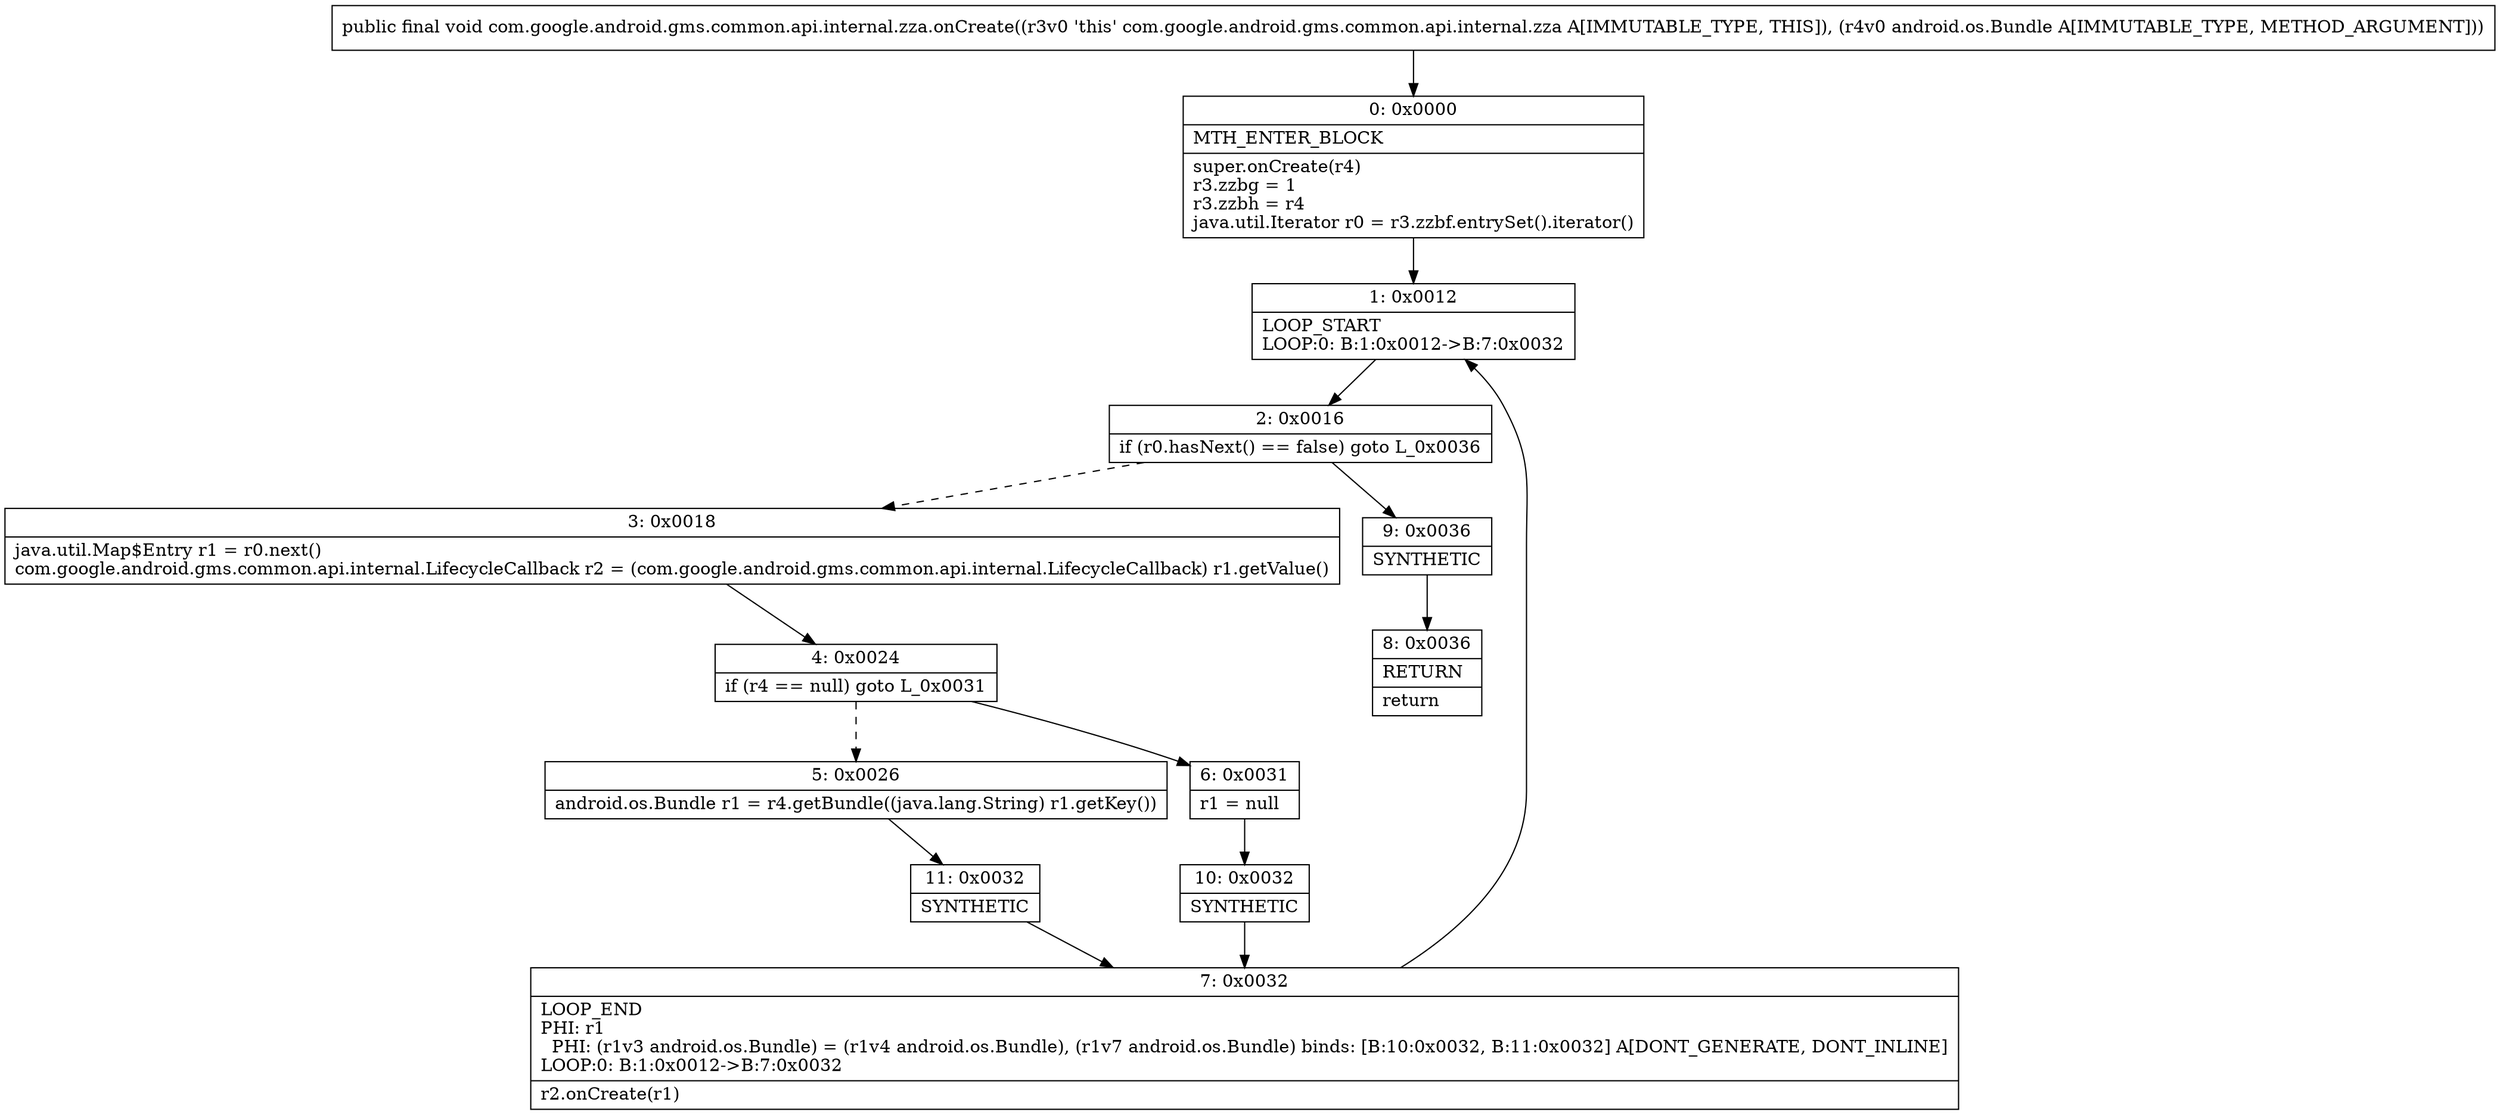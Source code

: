 digraph "CFG forcom.google.android.gms.common.api.internal.zza.onCreate(Landroid\/os\/Bundle;)V" {
Node_0 [shape=record,label="{0\:\ 0x0000|MTH_ENTER_BLOCK\l|super.onCreate(r4)\lr3.zzbg = 1\lr3.zzbh = r4\ljava.util.Iterator r0 = r3.zzbf.entrySet().iterator()\l}"];
Node_1 [shape=record,label="{1\:\ 0x0012|LOOP_START\lLOOP:0: B:1:0x0012\-\>B:7:0x0032\l}"];
Node_2 [shape=record,label="{2\:\ 0x0016|if (r0.hasNext() == false) goto L_0x0036\l}"];
Node_3 [shape=record,label="{3\:\ 0x0018|java.util.Map$Entry r1 = r0.next()\lcom.google.android.gms.common.api.internal.LifecycleCallback r2 = (com.google.android.gms.common.api.internal.LifecycleCallback) r1.getValue()\l}"];
Node_4 [shape=record,label="{4\:\ 0x0024|if (r4 == null) goto L_0x0031\l}"];
Node_5 [shape=record,label="{5\:\ 0x0026|android.os.Bundle r1 = r4.getBundle((java.lang.String) r1.getKey())\l}"];
Node_6 [shape=record,label="{6\:\ 0x0031|r1 = null\l}"];
Node_7 [shape=record,label="{7\:\ 0x0032|LOOP_END\lPHI: r1 \l  PHI: (r1v3 android.os.Bundle) = (r1v4 android.os.Bundle), (r1v7 android.os.Bundle) binds: [B:10:0x0032, B:11:0x0032] A[DONT_GENERATE, DONT_INLINE]\lLOOP:0: B:1:0x0012\-\>B:7:0x0032\l|r2.onCreate(r1)\l}"];
Node_8 [shape=record,label="{8\:\ 0x0036|RETURN\l|return\l}"];
Node_9 [shape=record,label="{9\:\ 0x0036|SYNTHETIC\l}"];
Node_10 [shape=record,label="{10\:\ 0x0032|SYNTHETIC\l}"];
Node_11 [shape=record,label="{11\:\ 0x0032|SYNTHETIC\l}"];
MethodNode[shape=record,label="{public final void com.google.android.gms.common.api.internal.zza.onCreate((r3v0 'this' com.google.android.gms.common.api.internal.zza A[IMMUTABLE_TYPE, THIS]), (r4v0 android.os.Bundle A[IMMUTABLE_TYPE, METHOD_ARGUMENT])) }"];
MethodNode -> Node_0;
Node_0 -> Node_1;
Node_1 -> Node_2;
Node_2 -> Node_3[style=dashed];
Node_2 -> Node_9;
Node_3 -> Node_4;
Node_4 -> Node_5[style=dashed];
Node_4 -> Node_6;
Node_5 -> Node_11;
Node_6 -> Node_10;
Node_7 -> Node_1;
Node_9 -> Node_8;
Node_10 -> Node_7;
Node_11 -> Node_7;
}

